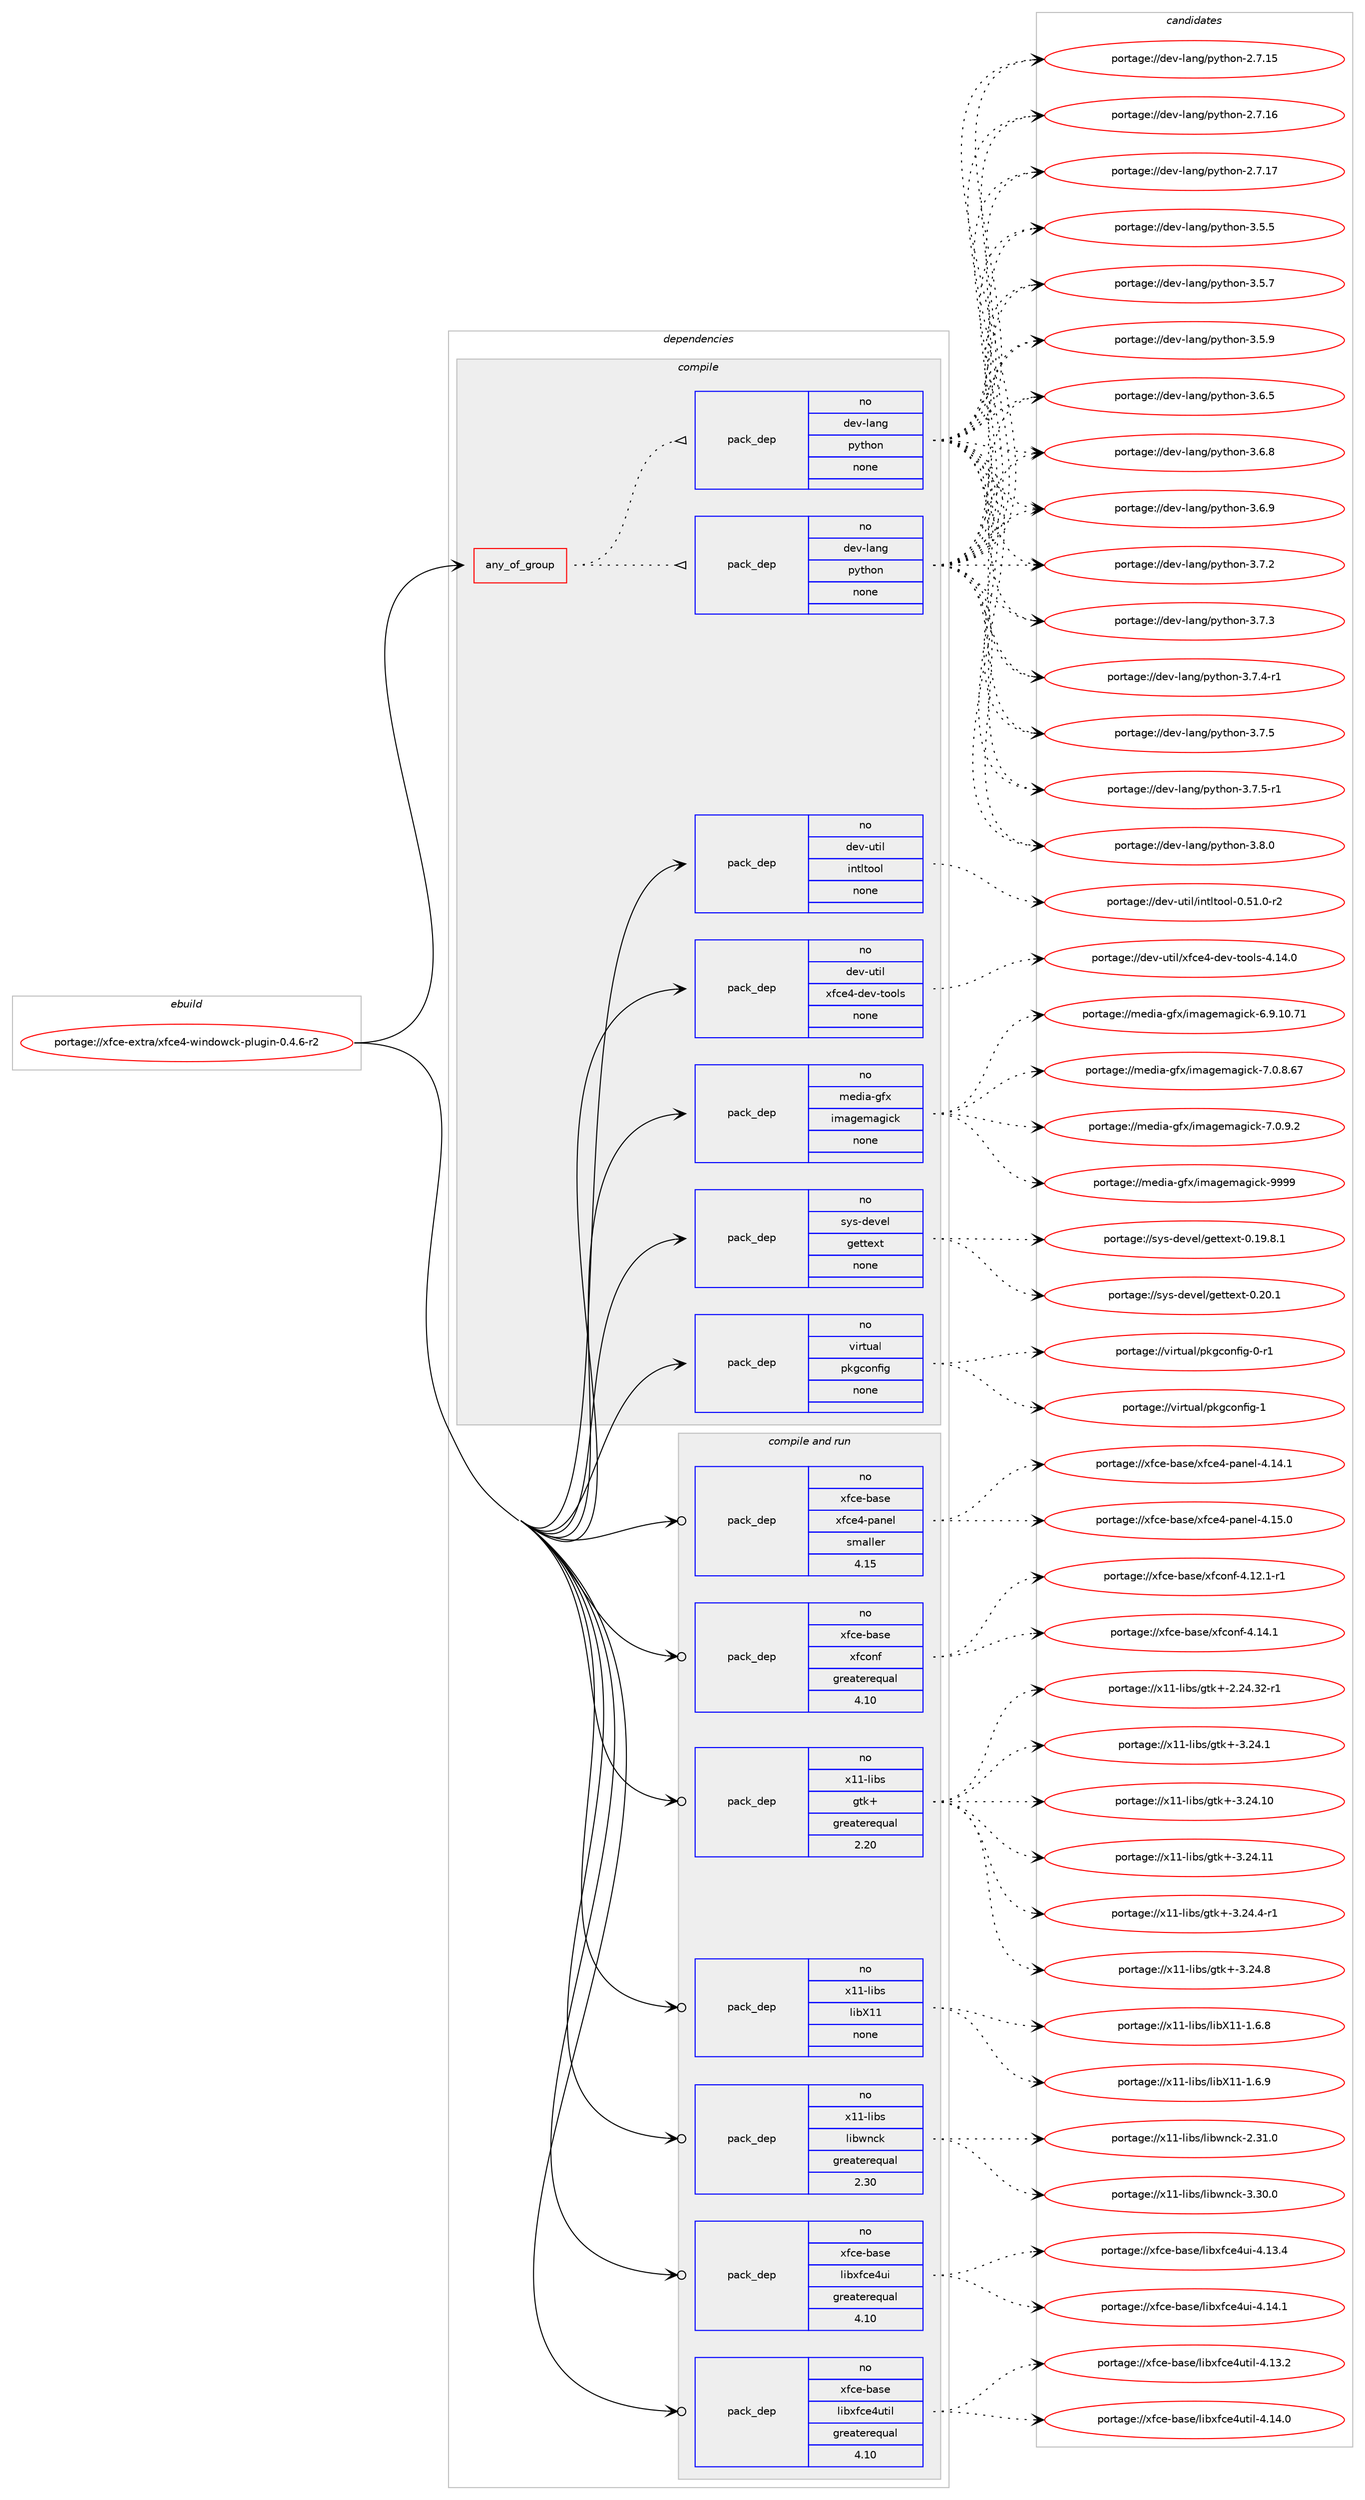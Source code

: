 digraph prolog {

# *************
# Graph options
# *************

newrank=true;
concentrate=true;
compound=true;
graph [rankdir=LR,fontname=Helvetica,fontsize=10,ranksep=1.5];#, ranksep=2.5, nodesep=0.2];
edge  [arrowhead=vee];
node  [fontname=Helvetica,fontsize=10];

# **********
# The ebuild
# **********

subgraph cluster_leftcol {
color=gray;
rank=same;
label=<<i>ebuild</i>>;
id [label="portage://xfce-extra/xfce4-windowck-plugin-0.4.6-r2", color=red, width=4, href="../xfce-extra/xfce4-windowck-plugin-0.4.6-r2.svg"];
}

# ****************
# The dependencies
# ****************

subgraph cluster_midcol {
color=gray;
label=<<i>dependencies</i>>;
subgraph cluster_compile {
fillcolor="#eeeeee";
style=filled;
label=<<i>compile</i>>;
subgraph any8089 {
dependency462649 [label=<<TABLE BORDER="0" CELLBORDER="1" CELLSPACING="0" CELLPADDING="4"><TR><TD CELLPADDING="10">any_of_group</TD></TR></TABLE>>, shape=none, color=red];subgraph pack344517 {
dependency462650 [label=<<TABLE BORDER="0" CELLBORDER="1" CELLSPACING="0" CELLPADDING="4" WIDTH="220"><TR><TD ROWSPAN="6" CELLPADDING="30">pack_dep</TD></TR><TR><TD WIDTH="110">no</TD></TR><TR><TD>dev-lang</TD></TR><TR><TD>python</TD></TR><TR><TD>none</TD></TR><TR><TD></TD></TR></TABLE>>, shape=none, color=blue];
}
dependency462649:e -> dependency462650:w [weight=20,style="dotted",arrowhead="oinv"];
subgraph pack344518 {
dependency462651 [label=<<TABLE BORDER="0" CELLBORDER="1" CELLSPACING="0" CELLPADDING="4" WIDTH="220"><TR><TD ROWSPAN="6" CELLPADDING="30">pack_dep</TD></TR><TR><TD WIDTH="110">no</TD></TR><TR><TD>dev-lang</TD></TR><TR><TD>python</TD></TR><TR><TD>none</TD></TR><TR><TD></TD></TR></TABLE>>, shape=none, color=blue];
}
dependency462649:e -> dependency462651:w [weight=20,style="dotted",arrowhead="oinv"];
}
id:e -> dependency462649:w [weight=20,style="solid",arrowhead="vee"];
subgraph pack344519 {
dependency462652 [label=<<TABLE BORDER="0" CELLBORDER="1" CELLSPACING="0" CELLPADDING="4" WIDTH="220"><TR><TD ROWSPAN="6" CELLPADDING="30">pack_dep</TD></TR><TR><TD WIDTH="110">no</TD></TR><TR><TD>dev-util</TD></TR><TR><TD>intltool</TD></TR><TR><TD>none</TD></TR><TR><TD></TD></TR></TABLE>>, shape=none, color=blue];
}
id:e -> dependency462652:w [weight=20,style="solid",arrowhead="vee"];
subgraph pack344520 {
dependency462653 [label=<<TABLE BORDER="0" CELLBORDER="1" CELLSPACING="0" CELLPADDING="4" WIDTH="220"><TR><TD ROWSPAN="6" CELLPADDING="30">pack_dep</TD></TR><TR><TD WIDTH="110">no</TD></TR><TR><TD>dev-util</TD></TR><TR><TD>xfce4-dev-tools</TD></TR><TR><TD>none</TD></TR><TR><TD></TD></TR></TABLE>>, shape=none, color=blue];
}
id:e -> dependency462653:w [weight=20,style="solid",arrowhead="vee"];
subgraph pack344521 {
dependency462654 [label=<<TABLE BORDER="0" CELLBORDER="1" CELLSPACING="0" CELLPADDING="4" WIDTH="220"><TR><TD ROWSPAN="6" CELLPADDING="30">pack_dep</TD></TR><TR><TD WIDTH="110">no</TD></TR><TR><TD>media-gfx</TD></TR><TR><TD>imagemagick</TD></TR><TR><TD>none</TD></TR><TR><TD></TD></TR></TABLE>>, shape=none, color=blue];
}
id:e -> dependency462654:w [weight=20,style="solid",arrowhead="vee"];
subgraph pack344522 {
dependency462655 [label=<<TABLE BORDER="0" CELLBORDER="1" CELLSPACING="0" CELLPADDING="4" WIDTH="220"><TR><TD ROWSPAN="6" CELLPADDING="30">pack_dep</TD></TR><TR><TD WIDTH="110">no</TD></TR><TR><TD>sys-devel</TD></TR><TR><TD>gettext</TD></TR><TR><TD>none</TD></TR><TR><TD></TD></TR></TABLE>>, shape=none, color=blue];
}
id:e -> dependency462655:w [weight=20,style="solid",arrowhead="vee"];
subgraph pack344523 {
dependency462656 [label=<<TABLE BORDER="0" CELLBORDER="1" CELLSPACING="0" CELLPADDING="4" WIDTH="220"><TR><TD ROWSPAN="6" CELLPADDING="30">pack_dep</TD></TR><TR><TD WIDTH="110">no</TD></TR><TR><TD>virtual</TD></TR><TR><TD>pkgconfig</TD></TR><TR><TD>none</TD></TR><TR><TD></TD></TR></TABLE>>, shape=none, color=blue];
}
id:e -> dependency462656:w [weight=20,style="solid",arrowhead="vee"];
}
subgraph cluster_compileandrun {
fillcolor="#eeeeee";
style=filled;
label=<<i>compile and run</i>>;
subgraph pack344524 {
dependency462657 [label=<<TABLE BORDER="0" CELLBORDER="1" CELLSPACING="0" CELLPADDING="4" WIDTH="220"><TR><TD ROWSPAN="6" CELLPADDING="30">pack_dep</TD></TR><TR><TD WIDTH="110">no</TD></TR><TR><TD>x11-libs</TD></TR><TR><TD>gtk+</TD></TR><TR><TD>greaterequal</TD></TR><TR><TD>2.20</TD></TR></TABLE>>, shape=none, color=blue];
}
id:e -> dependency462657:w [weight=20,style="solid",arrowhead="odotvee"];
subgraph pack344525 {
dependency462658 [label=<<TABLE BORDER="0" CELLBORDER="1" CELLSPACING="0" CELLPADDING="4" WIDTH="220"><TR><TD ROWSPAN="6" CELLPADDING="30">pack_dep</TD></TR><TR><TD WIDTH="110">no</TD></TR><TR><TD>x11-libs</TD></TR><TR><TD>libX11</TD></TR><TR><TD>none</TD></TR><TR><TD></TD></TR></TABLE>>, shape=none, color=blue];
}
id:e -> dependency462658:w [weight=20,style="solid",arrowhead="odotvee"];
subgraph pack344526 {
dependency462659 [label=<<TABLE BORDER="0" CELLBORDER="1" CELLSPACING="0" CELLPADDING="4" WIDTH="220"><TR><TD ROWSPAN="6" CELLPADDING="30">pack_dep</TD></TR><TR><TD WIDTH="110">no</TD></TR><TR><TD>x11-libs</TD></TR><TR><TD>libwnck</TD></TR><TR><TD>greaterequal</TD></TR><TR><TD>2.30</TD></TR></TABLE>>, shape=none, color=blue];
}
id:e -> dependency462659:w [weight=20,style="solid",arrowhead="odotvee"];
subgraph pack344527 {
dependency462660 [label=<<TABLE BORDER="0" CELLBORDER="1" CELLSPACING="0" CELLPADDING="4" WIDTH="220"><TR><TD ROWSPAN="6" CELLPADDING="30">pack_dep</TD></TR><TR><TD WIDTH="110">no</TD></TR><TR><TD>xfce-base</TD></TR><TR><TD>libxfce4ui</TD></TR><TR><TD>greaterequal</TD></TR><TR><TD>4.10</TD></TR></TABLE>>, shape=none, color=blue];
}
id:e -> dependency462660:w [weight=20,style="solid",arrowhead="odotvee"];
subgraph pack344528 {
dependency462661 [label=<<TABLE BORDER="0" CELLBORDER="1" CELLSPACING="0" CELLPADDING="4" WIDTH="220"><TR><TD ROWSPAN="6" CELLPADDING="30">pack_dep</TD></TR><TR><TD WIDTH="110">no</TD></TR><TR><TD>xfce-base</TD></TR><TR><TD>libxfce4util</TD></TR><TR><TD>greaterequal</TD></TR><TR><TD>4.10</TD></TR></TABLE>>, shape=none, color=blue];
}
id:e -> dependency462661:w [weight=20,style="solid",arrowhead="odotvee"];
subgraph pack344529 {
dependency462662 [label=<<TABLE BORDER="0" CELLBORDER="1" CELLSPACING="0" CELLPADDING="4" WIDTH="220"><TR><TD ROWSPAN="6" CELLPADDING="30">pack_dep</TD></TR><TR><TD WIDTH="110">no</TD></TR><TR><TD>xfce-base</TD></TR><TR><TD>xfce4-panel</TD></TR><TR><TD>smaller</TD></TR><TR><TD>4.15</TD></TR></TABLE>>, shape=none, color=blue];
}
id:e -> dependency462662:w [weight=20,style="solid",arrowhead="odotvee"];
subgraph pack344530 {
dependency462663 [label=<<TABLE BORDER="0" CELLBORDER="1" CELLSPACING="0" CELLPADDING="4" WIDTH="220"><TR><TD ROWSPAN="6" CELLPADDING="30">pack_dep</TD></TR><TR><TD WIDTH="110">no</TD></TR><TR><TD>xfce-base</TD></TR><TR><TD>xfconf</TD></TR><TR><TD>greaterequal</TD></TR><TR><TD>4.10</TD></TR></TABLE>>, shape=none, color=blue];
}
id:e -> dependency462663:w [weight=20,style="solid",arrowhead="odotvee"];
}
subgraph cluster_run {
fillcolor="#eeeeee";
style=filled;
label=<<i>run</i>>;
}
}

# **************
# The candidates
# **************

subgraph cluster_choices {
rank=same;
color=gray;
label=<<i>candidates</i>>;

subgraph choice344517 {
color=black;
nodesep=1;
choiceportage10010111845108971101034711212111610411111045504655464953 [label="portage://dev-lang/python-2.7.15", color=red, width=4,href="../dev-lang/python-2.7.15.svg"];
choiceportage10010111845108971101034711212111610411111045504655464954 [label="portage://dev-lang/python-2.7.16", color=red, width=4,href="../dev-lang/python-2.7.16.svg"];
choiceportage10010111845108971101034711212111610411111045504655464955 [label="portage://dev-lang/python-2.7.17", color=red, width=4,href="../dev-lang/python-2.7.17.svg"];
choiceportage100101118451089711010347112121116104111110455146534653 [label="portage://dev-lang/python-3.5.5", color=red, width=4,href="../dev-lang/python-3.5.5.svg"];
choiceportage100101118451089711010347112121116104111110455146534655 [label="portage://dev-lang/python-3.5.7", color=red, width=4,href="../dev-lang/python-3.5.7.svg"];
choiceportage100101118451089711010347112121116104111110455146534657 [label="portage://dev-lang/python-3.5.9", color=red, width=4,href="../dev-lang/python-3.5.9.svg"];
choiceportage100101118451089711010347112121116104111110455146544653 [label="portage://dev-lang/python-3.6.5", color=red, width=4,href="../dev-lang/python-3.6.5.svg"];
choiceportage100101118451089711010347112121116104111110455146544656 [label="portage://dev-lang/python-3.6.8", color=red, width=4,href="../dev-lang/python-3.6.8.svg"];
choiceportage100101118451089711010347112121116104111110455146544657 [label="portage://dev-lang/python-3.6.9", color=red, width=4,href="../dev-lang/python-3.6.9.svg"];
choiceportage100101118451089711010347112121116104111110455146554650 [label="portage://dev-lang/python-3.7.2", color=red, width=4,href="../dev-lang/python-3.7.2.svg"];
choiceportage100101118451089711010347112121116104111110455146554651 [label="portage://dev-lang/python-3.7.3", color=red, width=4,href="../dev-lang/python-3.7.3.svg"];
choiceportage1001011184510897110103471121211161041111104551465546524511449 [label="portage://dev-lang/python-3.7.4-r1", color=red, width=4,href="../dev-lang/python-3.7.4-r1.svg"];
choiceportage100101118451089711010347112121116104111110455146554653 [label="portage://dev-lang/python-3.7.5", color=red, width=4,href="../dev-lang/python-3.7.5.svg"];
choiceportage1001011184510897110103471121211161041111104551465546534511449 [label="portage://dev-lang/python-3.7.5-r1", color=red, width=4,href="../dev-lang/python-3.7.5-r1.svg"];
choiceportage100101118451089711010347112121116104111110455146564648 [label="portage://dev-lang/python-3.8.0", color=red, width=4,href="../dev-lang/python-3.8.0.svg"];
dependency462650:e -> choiceportage10010111845108971101034711212111610411111045504655464953:w [style=dotted,weight="100"];
dependency462650:e -> choiceportage10010111845108971101034711212111610411111045504655464954:w [style=dotted,weight="100"];
dependency462650:e -> choiceportage10010111845108971101034711212111610411111045504655464955:w [style=dotted,weight="100"];
dependency462650:e -> choiceportage100101118451089711010347112121116104111110455146534653:w [style=dotted,weight="100"];
dependency462650:e -> choiceportage100101118451089711010347112121116104111110455146534655:w [style=dotted,weight="100"];
dependency462650:e -> choiceportage100101118451089711010347112121116104111110455146534657:w [style=dotted,weight="100"];
dependency462650:e -> choiceportage100101118451089711010347112121116104111110455146544653:w [style=dotted,weight="100"];
dependency462650:e -> choiceportage100101118451089711010347112121116104111110455146544656:w [style=dotted,weight="100"];
dependency462650:e -> choiceportage100101118451089711010347112121116104111110455146544657:w [style=dotted,weight="100"];
dependency462650:e -> choiceportage100101118451089711010347112121116104111110455146554650:w [style=dotted,weight="100"];
dependency462650:e -> choiceportage100101118451089711010347112121116104111110455146554651:w [style=dotted,weight="100"];
dependency462650:e -> choiceportage1001011184510897110103471121211161041111104551465546524511449:w [style=dotted,weight="100"];
dependency462650:e -> choiceportage100101118451089711010347112121116104111110455146554653:w [style=dotted,weight="100"];
dependency462650:e -> choiceportage1001011184510897110103471121211161041111104551465546534511449:w [style=dotted,weight="100"];
dependency462650:e -> choiceportage100101118451089711010347112121116104111110455146564648:w [style=dotted,weight="100"];
}
subgraph choice344518 {
color=black;
nodesep=1;
choiceportage10010111845108971101034711212111610411111045504655464953 [label="portage://dev-lang/python-2.7.15", color=red, width=4,href="../dev-lang/python-2.7.15.svg"];
choiceportage10010111845108971101034711212111610411111045504655464954 [label="portage://dev-lang/python-2.7.16", color=red, width=4,href="../dev-lang/python-2.7.16.svg"];
choiceportage10010111845108971101034711212111610411111045504655464955 [label="portage://dev-lang/python-2.7.17", color=red, width=4,href="../dev-lang/python-2.7.17.svg"];
choiceportage100101118451089711010347112121116104111110455146534653 [label="portage://dev-lang/python-3.5.5", color=red, width=4,href="../dev-lang/python-3.5.5.svg"];
choiceportage100101118451089711010347112121116104111110455146534655 [label="portage://dev-lang/python-3.5.7", color=red, width=4,href="../dev-lang/python-3.5.7.svg"];
choiceportage100101118451089711010347112121116104111110455146534657 [label="portage://dev-lang/python-3.5.9", color=red, width=4,href="../dev-lang/python-3.5.9.svg"];
choiceportage100101118451089711010347112121116104111110455146544653 [label="portage://dev-lang/python-3.6.5", color=red, width=4,href="../dev-lang/python-3.6.5.svg"];
choiceportage100101118451089711010347112121116104111110455146544656 [label="portage://dev-lang/python-3.6.8", color=red, width=4,href="../dev-lang/python-3.6.8.svg"];
choiceportage100101118451089711010347112121116104111110455146544657 [label="portage://dev-lang/python-3.6.9", color=red, width=4,href="../dev-lang/python-3.6.9.svg"];
choiceportage100101118451089711010347112121116104111110455146554650 [label="portage://dev-lang/python-3.7.2", color=red, width=4,href="../dev-lang/python-3.7.2.svg"];
choiceportage100101118451089711010347112121116104111110455146554651 [label="portage://dev-lang/python-3.7.3", color=red, width=4,href="../dev-lang/python-3.7.3.svg"];
choiceportage1001011184510897110103471121211161041111104551465546524511449 [label="portage://dev-lang/python-3.7.4-r1", color=red, width=4,href="../dev-lang/python-3.7.4-r1.svg"];
choiceportage100101118451089711010347112121116104111110455146554653 [label="portage://dev-lang/python-3.7.5", color=red, width=4,href="../dev-lang/python-3.7.5.svg"];
choiceportage1001011184510897110103471121211161041111104551465546534511449 [label="portage://dev-lang/python-3.7.5-r1", color=red, width=4,href="../dev-lang/python-3.7.5-r1.svg"];
choiceportage100101118451089711010347112121116104111110455146564648 [label="portage://dev-lang/python-3.8.0", color=red, width=4,href="../dev-lang/python-3.8.0.svg"];
dependency462651:e -> choiceportage10010111845108971101034711212111610411111045504655464953:w [style=dotted,weight="100"];
dependency462651:e -> choiceportage10010111845108971101034711212111610411111045504655464954:w [style=dotted,weight="100"];
dependency462651:e -> choiceportage10010111845108971101034711212111610411111045504655464955:w [style=dotted,weight="100"];
dependency462651:e -> choiceportage100101118451089711010347112121116104111110455146534653:w [style=dotted,weight="100"];
dependency462651:e -> choiceportage100101118451089711010347112121116104111110455146534655:w [style=dotted,weight="100"];
dependency462651:e -> choiceportage100101118451089711010347112121116104111110455146534657:w [style=dotted,weight="100"];
dependency462651:e -> choiceportage100101118451089711010347112121116104111110455146544653:w [style=dotted,weight="100"];
dependency462651:e -> choiceportage100101118451089711010347112121116104111110455146544656:w [style=dotted,weight="100"];
dependency462651:e -> choiceportage100101118451089711010347112121116104111110455146544657:w [style=dotted,weight="100"];
dependency462651:e -> choiceportage100101118451089711010347112121116104111110455146554650:w [style=dotted,weight="100"];
dependency462651:e -> choiceportage100101118451089711010347112121116104111110455146554651:w [style=dotted,weight="100"];
dependency462651:e -> choiceportage1001011184510897110103471121211161041111104551465546524511449:w [style=dotted,weight="100"];
dependency462651:e -> choiceportage100101118451089711010347112121116104111110455146554653:w [style=dotted,weight="100"];
dependency462651:e -> choiceportage1001011184510897110103471121211161041111104551465546534511449:w [style=dotted,weight="100"];
dependency462651:e -> choiceportage100101118451089711010347112121116104111110455146564648:w [style=dotted,weight="100"];
}
subgraph choice344519 {
color=black;
nodesep=1;
choiceportage1001011184511711610510847105110116108116111111108454846534946484511450 [label="portage://dev-util/intltool-0.51.0-r2", color=red, width=4,href="../dev-util/intltool-0.51.0-r2.svg"];
dependency462652:e -> choiceportage1001011184511711610510847105110116108116111111108454846534946484511450:w [style=dotted,weight="100"];
}
subgraph choice344520 {
color=black;
nodesep=1;
choiceportage10010111845117116105108471201029910152451001011184511611111110811545524649524648 [label="portage://dev-util/xfce4-dev-tools-4.14.0", color=red, width=4,href="../dev-util/xfce4-dev-tools-4.14.0.svg"];
dependency462653:e -> choiceportage10010111845117116105108471201029910152451001011184511611111110811545524649524648:w [style=dotted,weight="100"];
}
subgraph choice344521 {
color=black;
nodesep=1;
choiceportage10910110010597451031021204710510997103101109971031059910745544657464948465549 [label="portage://media-gfx/imagemagick-6.9.10.71", color=red, width=4,href="../media-gfx/imagemagick-6.9.10.71.svg"];
choiceportage109101100105974510310212047105109971031011099710310599107455546484656465455 [label="portage://media-gfx/imagemagick-7.0.8.67", color=red, width=4,href="../media-gfx/imagemagick-7.0.8.67.svg"];
choiceportage1091011001059745103102120471051099710310110997103105991074555464846574650 [label="portage://media-gfx/imagemagick-7.0.9.2", color=red, width=4,href="../media-gfx/imagemagick-7.0.9.2.svg"];
choiceportage1091011001059745103102120471051099710310110997103105991074557575757 [label="portage://media-gfx/imagemagick-9999", color=red, width=4,href="../media-gfx/imagemagick-9999.svg"];
dependency462654:e -> choiceportage10910110010597451031021204710510997103101109971031059910745544657464948465549:w [style=dotted,weight="100"];
dependency462654:e -> choiceportage109101100105974510310212047105109971031011099710310599107455546484656465455:w [style=dotted,weight="100"];
dependency462654:e -> choiceportage1091011001059745103102120471051099710310110997103105991074555464846574650:w [style=dotted,weight="100"];
dependency462654:e -> choiceportage1091011001059745103102120471051099710310110997103105991074557575757:w [style=dotted,weight="100"];
}
subgraph choice344522 {
color=black;
nodesep=1;
choiceportage1151211154510010111810110847103101116116101120116454846495746564649 [label="portage://sys-devel/gettext-0.19.8.1", color=red, width=4,href="../sys-devel/gettext-0.19.8.1.svg"];
choiceportage115121115451001011181011084710310111611610112011645484650484649 [label="portage://sys-devel/gettext-0.20.1", color=red, width=4,href="../sys-devel/gettext-0.20.1.svg"];
dependency462655:e -> choiceportage1151211154510010111810110847103101116116101120116454846495746564649:w [style=dotted,weight="100"];
dependency462655:e -> choiceportage115121115451001011181011084710310111611610112011645484650484649:w [style=dotted,weight="100"];
}
subgraph choice344523 {
color=black;
nodesep=1;
choiceportage11810511411611797108471121071039911111010210510345484511449 [label="portage://virtual/pkgconfig-0-r1", color=red, width=4,href="../virtual/pkgconfig-0-r1.svg"];
choiceportage1181051141161179710847112107103991111101021051034549 [label="portage://virtual/pkgconfig-1", color=red, width=4,href="../virtual/pkgconfig-1.svg"];
dependency462656:e -> choiceportage11810511411611797108471121071039911111010210510345484511449:w [style=dotted,weight="100"];
dependency462656:e -> choiceportage1181051141161179710847112107103991111101021051034549:w [style=dotted,weight="100"];
}
subgraph choice344524 {
color=black;
nodesep=1;
choiceportage12049494510810598115471031161074345504650524651504511449 [label="portage://x11-libs/gtk+-2.24.32-r1", color=red, width=4,href="../x11-libs/gtk+-2.24.32-r1.svg"];
choiceportage12049494510810598115471031161074345514650524649 [label="portage://x11-libs/gtk+-3.24.1", color=red, width=4,href="../x11-libs/gtk+-3.24.1.svg"];
choiceportage1204949451081059811547103116107434551465052464948 [label="portage://x11-libs/gtk+-3.24.10", color=red, width=4,href="../x11-libs/gtk+-3.24.10.svg"];
choiceportage1204949451081059811547103116107434551465052464949 [label="portage://x11-libs/gtk+-3.24.11", color=red, width=4,href="../x11-libs/gtk+-3.24.11.svg"];
choiceportage120494945108105981154710311610743455146505246524511449 [label="portage://x11-libs/gtk+-3.24.4-r1", color=red, width=4,href="../x11-libs/gtk+-3.24.4-r1.svg"];
choiceportage12049494510810598115471031161074345514650524656 [label="portage://x11-libs/gtk+-3.24.8", color=red, width=4,href="../x11-libs/gtk+-3.24.8.svg"];
dependency462657:e -> choiceportage12049494510810598115471031161074345504650524651504511449:w [style=dotted,weight="100"];
dependency462657:e -> choiceportage12049494510810598115471031161074345514650524649:w [style=dotted,weight="100"];
dependency462657:e -> choiceportage1204949451081059811547103116107434551465052464948:w [style=dotted,weight="100"];
dependency462657:e -> choiceportage1204949451081059811547103116107434551465052464949:w [style=dotted,weight="100"];
dependency462657:e -> choiceportage120494945108105981154710311610743455146505246524511449:w [style=dotted,weight="100"];
dependency462657:e -> choiceportage12049494510810598115471031161074345514650524656:w [style=dotted,weight="100"];
}
subgraph choice344525 {
color=black;
nodesep=1;
choiceportage120494945108105981154710810598884949454946544656 [label="portage://x11-libs/libX11-1.6.8", color=red, width=4,href="../x11-libs/libX11-1.6.8.svg"];
choiceportage120494945108105981154710810598884949454946544657 [label="portage://x11-libs/libX11-1.6.9", color=red, width=4,href="../x11-libs/libX11-1.6.9.svg"];
dependency462658:e -> choiceportage120494945108105981154710810598884949454946544656:w [style=dotted,weight="100"];
dependency462658:e -> choiceportage120494945108105981154710810598884949454946544657:w [style=dotted,weight="100"];
}
subgraph choice344526 {
color=black;
nodesep=1;
choiceportage1204949451081059811547108105981191109910745504651494648 [label="portage://x11-libs/libwnck-2.31.0", color=red, width=4,href="../x11-libs/libwnck-2.31.0.svg"];
choiceportage1204949451081059811547108105981191109910745514651484648 [label="portage://x11-libs/libwnck-3.30.0", color=red, width=4,href="../x11-libs/libwnck-3.30.0.svg"];
dependency462659:e -> choiceportage1204949451081059811547108105981191109910745504651494648:w [style=dotted,weight="100"];
dependency462659:e -> choiceportage1204949451081059811547108105981191109910745514651484648:w [style=dotted,weight="100"];
}
subgraph choice344527 {
color=black;
nodesep=1;
choiceportage120102991014598971151014710810598120102991015211710545524649514652 [label="portage://xfce-base/libxfce4ui-4.13.4", color=red, width=4,href="../xfce-base/libxfce4ui-4.13.4.svg"];
choiceportage120102991014598971151014710810598120102991015211710545524649524649 [label="portage://xfce-base/libxfce4ui-4.14.1", color=red, width=4,href="../xfce-base/libxfce4ui-4.14.1.svg"];
dependency462660:e -> choiceportage120102991014598971151014710810598120102991015211710545524649514652:w [style=dotted,weight="100"];
dependency462660:e -> choiceportage120102991014598971151014710810598120102991015211710545524649524649:w [style=dotted,weight="100"];
}
subgraph choice344528 {
color=black;
nodesep=1;
choiceportage120102991014598971151014710810598120102991015211711610510845524649514650 [label="portage://xfce-base/libxfce4util-4.13.2", color=red, width=4,href="../xfce-base/libxfce4util-4.13.2.svg"];
choiceportage120102991014598971151014710810598120102991015211711610510845524649524648 [label="portage://xfce-base/libxfce4util-4.14.0", color=red, width=4,href="../xfce-base/libxfce4util-4.14.0.svg"];
dependency462661:e -> choiceportage120102991014598971151014710810598120102991015211711610510845524649514650:w [style=dotted,weight="100"];
dependency462661:e -> choiceportage120102991014598971151014710810598120102991015211711610510845524649524648:w [style=dotted,weight="100"];
}
subgraph choice344529 {
color=black;
nodesep=1;
choiceportage12010299101459897115101471201029910152451129711010110845524649524649 [label="portage://xfce-base/xfce4-panel-4.14.1", color=red, width=4,href="../xfce-base/xfce4-panel-4.14.1.svg"];
choiceportage12010299101459897115101471201029910152451129711010110845524649534648 [label="portage://xfce-base/xfce4-panel-4.15.0", color=red, width=4,href="../xfce-base/xfce4-panel-4.15.0.svg"];
dependency462662:e -> choiceportage12010299101459897115101471201029910152451129711010110845524649524649:w [style=dotted,weight="100"];
dependency462662:e -> choiceportage12010299101459897115101471201029910152451129711010110845524649534648:w [style=dotted,weight="100"];
}
subgraph choice344530 {
color=black;
nodesep=1;
choiceportage120102991014598971151014712010299111110102455246495046494511449 [label="portage://xfce-base/xfconf-4.12.1-r1", color=red, width=4,href="../xfce-base/xfconf-4.12.1-r1.svg"];
choiceportage12010299101459897115101471201029911111010245524649524649 [label="portage://xfce-base/xfconf-4.14.1", color=red, width=4,href="../xfce-base/xfconf-4.14.1.svg"];
dependency462663:e -> choiceportage120102991014598971151014712010299111110102455246495046494511449:w [style=dotted,weight="100"];
dependency462663:e -> choiceportage12010299101459897115101471201029911111010245524649524649:w [style=dotted,weight="100"];
}
}

}
